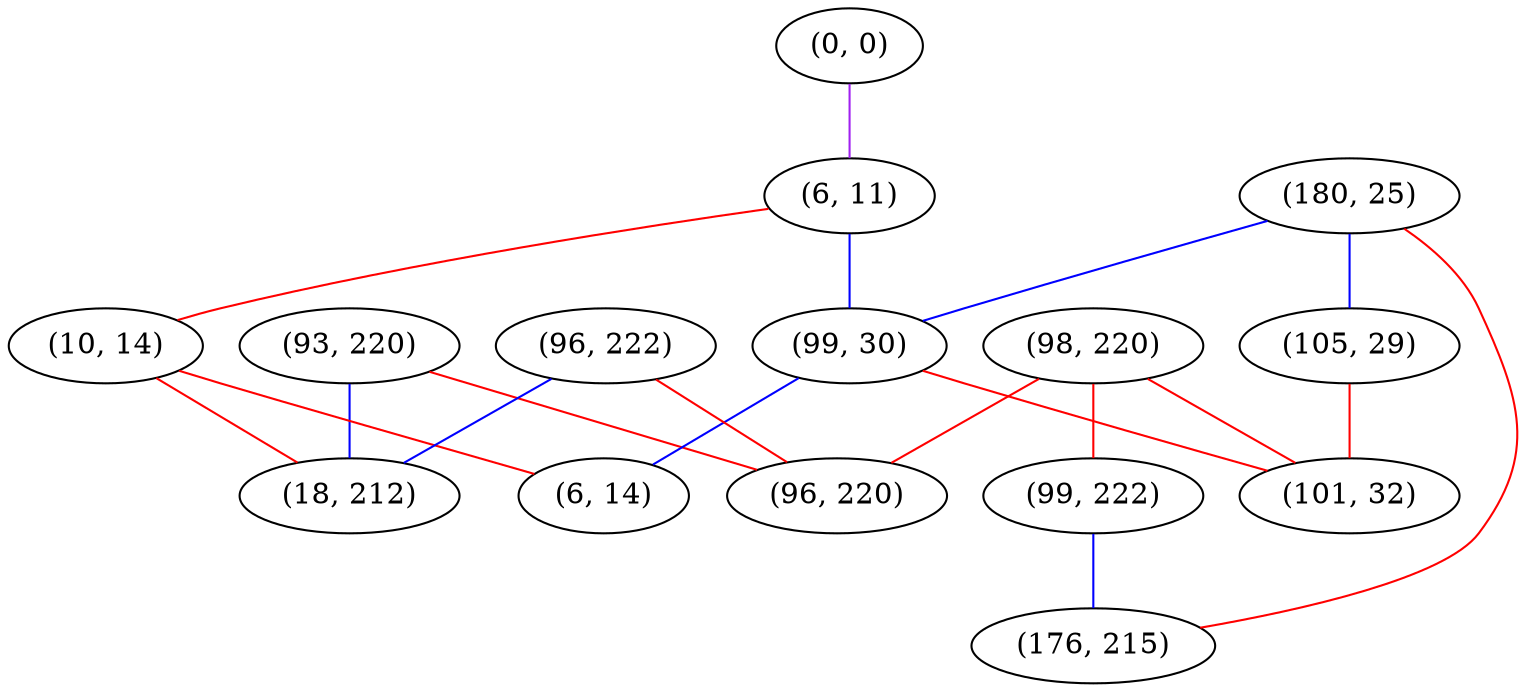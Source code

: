 graph "" {
"(93, 220)";
"(0, 0)";
"(180, 25)";
"(98, 220)";
"(6, 11)";
"(99, 222)";
"(176, 215)";
"(105, 29)";
"(10, 14)";
"(99, 30)";
"(101, 32)";
"(96, 222)";
"(6, 14)";
"(18, 212)";
"(96, 220)";
"(93, 220)" -- "(18, 212)"  [color=blue, key=0, weight=3];
"(93, 220)" -- "(96, 220)"  [color=red, key=0, weight=1];
"(0, 0)" -- "(6, 11)"  [color=purple, key=0, weight=4];
"(180, 25)" -- "(105, 29)"  [color=blue, key=0, weight=3];
"(180, 25)" -- "(99, 30)"  [color=blue, key=0, weight=3];
"(180, 25)" -- "(176, 215)"  [color=red, key=0, weight=1];
"(98, 220)" -- "(101, 32)"  [color=red, key=0, weight=1];
"(98, 220)" -- "(99, 222)"  [color=red, key=0, weight=1];
"(98, 220)" -- "(96, 220)"  [color=red, key=0, weight=1];
"(6, 11)" -- "(10, 14)"  [color=red, key=0, weight=1];
"(6, 11)" -- "(99, 30)"  [color=blue, key=0, weight=3];
"(99, 222)" -- "(176, 215)"  [color=blue, key=0, weight=3];
"(105, 29)" -- "(101, 32)"  [color=red, key=0, weight=1];
"(10, 14)" -- "(18, 212)"  [color=red, key=0, weight=1];
"(10, 14)" -- "(6, 14)"  [color=red, key=0, weight=1];
"(99, 30)" -- "(101, 32)"  [color=red, key=0, weight=1];
"(99, 30)" -- "(6, 14)"  [color=blue, key=0, weight=3];
"(96, 222)" -- "(18, 212)"  [color=blue, key=0, weight=3];
"(96, 222)" -- "(96, 220)"  [color=red, key=0, weight=1];
}
